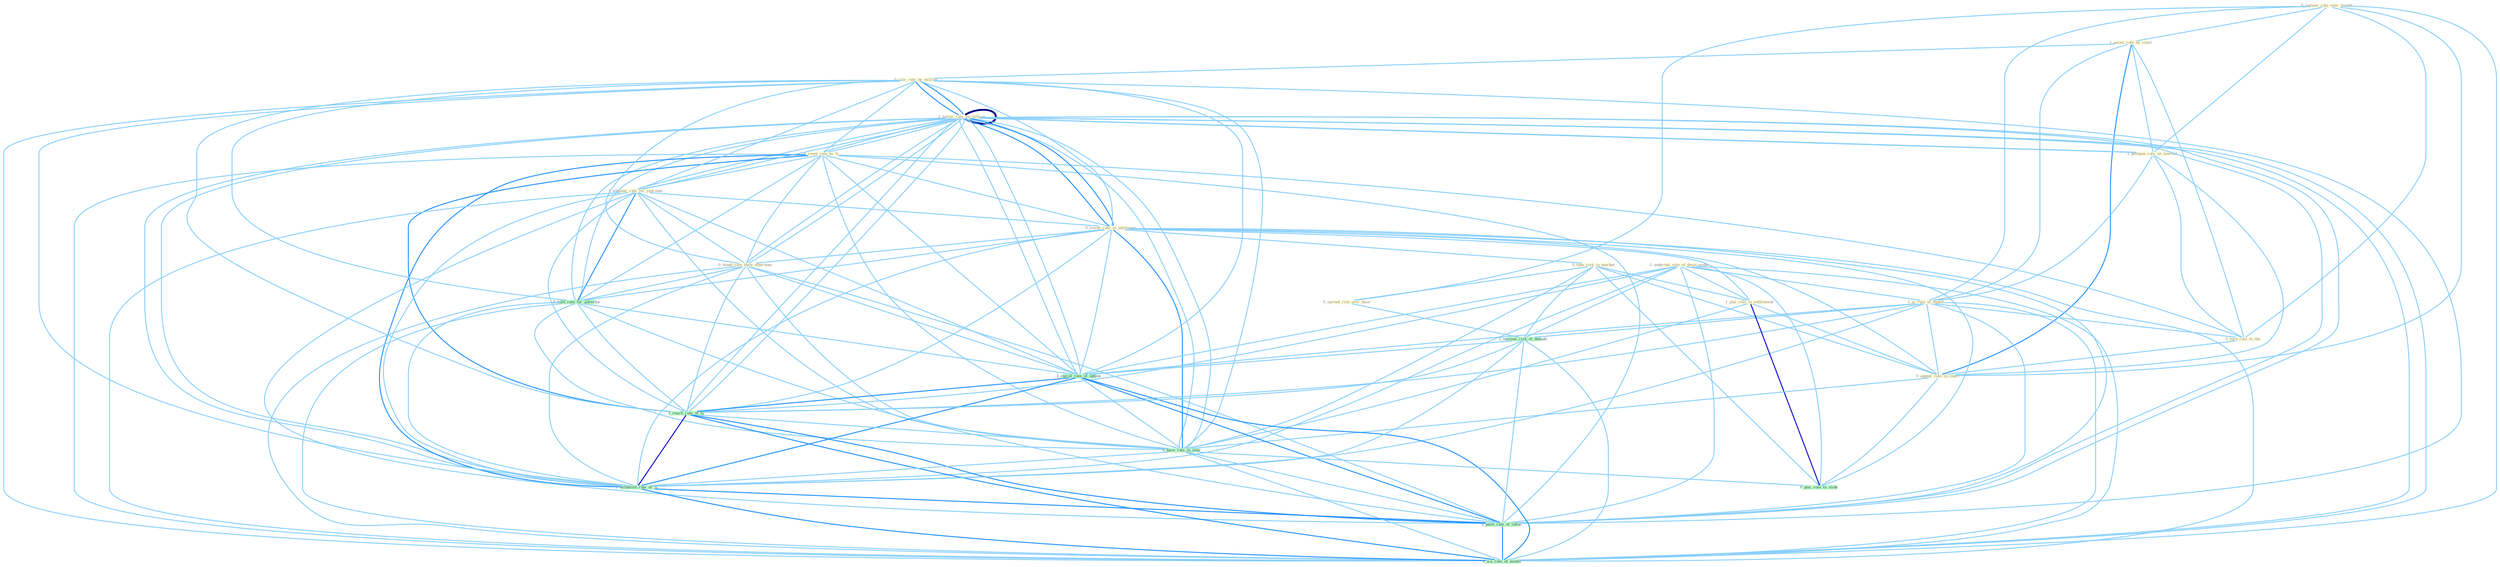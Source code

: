 Graph G{ 
    node
    [shape=polygon,style=filled,width=.5,height=.06,color="#BDFCC9",fixedsize=true,fontsize=4,
    fontcolor="#2f4f4f"];
    {node
    [color="#ffffe0", fontcolor="#8b7d6b"] "0_review_rule_over_month " "1_await_rule_by_court " "1_lower_rate_on_million " "0_reset_rate_to_% " "1_announc_rate_for_yearnum " "0_lower_rate_in_entitynam " "0_rais_rate_by_million " "0_found_rate_dure_othernum " "0_take_risk_in_market " "1_postpon_rule_on_lawsuit " "0_spread_risk_over_base " "1_undertak_role_of_decis-make " "1_is_rule_of_thumb " "1_plai_role_in_settlement " "0_turn_rule_to_the " "1_lower_rate_on_million " "0_appeal_rule_in_court "}
{node [color="#fff0f5", fontcolor="#b22222"]}
edge [color="#B0E2FF"];

	"0_review_rule_over_month " -- "1_await_rule_by_court " [w="1", color="#87cefa" ];
	"0_review_rule_over_month " -- "1_postpon_rule_on_lawsuit " [w="1", color="#87cefa" ];
	"0_review_rule_over_month " -- "0_spread_risk_over_base " [w="1", color="#87cefa" ];
	"0_review_rule_over_month " -- "1_is_rule_of_thumb " [w="1", color="#87cefa" ];
	"0_review_rule_over_month " -- "0_turn_rule_to_the " [w="1", color="#87cefa" ];
	"0_review_rule_over_month " -- "0_appeal_rule_in_court " [w="1", color="#87cefa" ];
	"0_review_rule_over_month " -- "1_wa_rate_of_month " [w="1", color="#87cefa" ];
	"1_await_rule_by_court " -- "0_rais_rate_by_million " [w="1", color="#87cefa" ];
	"1_await_rule_by_court " -- "1_postpon_rule_on_lawsuit " [w="1", color="#87cefa" ];
	"1_await_rule_by_court " -- "1_is_rule_of_thumb " [w="1", color="#87cefa" ];
	"1_await_rule_by_court " -- "0_turn_rule_to_the " [w="1", color="#87cefa" ];
	"1_await_rule_by_court " -- "0_appeal_rule_in_court " [w="2", color="#1e90ff" , len=0.8];
	"1_lower_rate_on_million " -- "0_reset_rate_to_% " [w="1", color="#87cefa" ];
	"1_lower_rate_on_million " -- "1_announc_rate_for_yearnum " [w="1", color="#87cefa" ];
	"1_lower_rate_on_million " -- "0_lower_rate_in_entitynam " [w="2", color="#1e90ff" , len=0.8];
	"1_lower_rate_on_million " -- "0_rais_rate_by_million " [w="2", color="#1e90ff" , len=0.8];
	"1_lower_rate_on_million " -- "0_found_rate_dure_othernum " [w="1", color="#87cefa" ];
	"1_lower_rate_on_million " -- "1_postpon_rule_on_lawsuit " [w="1", color="#87cefa" ];
	"1_lower_rate_on_million " -- "1_lower_rate_on_million " [w="4", style=bold, color="#000080", len=0.4];
	"1_lower_rate_on_million " -- "0_hold_rate_for_advertis " [w="1", color="#87cefa" ];
	"1_lower_rate_on_million " -- "1_calcul_rate_of_option " [w="1", color="#87cefa" ];
	"1_lower_rate_on_million " -- "1_reach_rate_of_% " [w="1", color="#87cefa" ];
	"1_lower_rate_on_million " -- "0_have_rate_in_year " [w="1", color="#87cefa" ];
	"1_lower_rate_on_million " -- "1_establish_rate_of_% " [w="1", color="#87cefa" ];
	"1_lower_rate_on_million " -- "1_push_rate_of_inflat " [w="1", color="#87cefa" ];
	"1_lower_rate_on_million " -- "1_wa_rate_of_month " [w="1", color="#87cefa" ];
	"0_reset_rate_to_% " -- "1_announc_rate_for_yearnum " [w="1", color="#87cefa" ];
	"0_reset_rate_to_% " -- "0_lower_rate_in_entitynam " [w="1", color="#87cefa" ];
	"0_reset_rate_to_% " -- "0_rais_rate_by_million " [w="1", color="#87cefa" ];
	"0_reset_rate_to_% " -- "0_found_rate_dure_othernum " [w="1", color="#87cefa" ];
	"0_reset_rate_to_% " -- "0_turn_rule_to_the " [w="1", color="#87cefa" ];
	"0_reset_rate_to_% " -- "1_lower_rate_on_million " [w="1", color="#87cefa" ];
	"0_reset_rate_to_% " -- "0_hold_rate_for_advertis " [w="1", color="#87cefa" ];
	"0_reset_rate_to_% " -- "1_calcul_rate_of_option " [w="1", color="#87cefa" ];
	"0_reset_rate_to_% " -- "1_reach_rate_of_% " [w="2", color="#1e90ff" , len=0.8];
	"0_reset_rate_to_% " -- "0_have_rate_in_year " [w="1", color="#87cefa" ];
	"0_reset_rate_to_% " -- "1_establish_rate_of_% " [w="2", color="#1e90ff" , len=0.8];
	"0_reset_rate_to_% " -- "1_push_rate_of_inflat " [w="1", color="#87cefa" ];
	"0_reset_rate_to_% " -- "1_wa_rate_of_month " [w="1", color="#87cefa" ];
	"1_announc_rate_for_yearnum " -- "0_lower_rate_in_entitynam " [w="1", color="#87cefa" ];
	"1_announc_rate_for_yearnum " -- "0_rais_rate_by_million " [w="1", color="#87cefa" ];
	"1_announc_rate_for_yearnum " -- "0_found_rate_dure_othernum " [w="1", color="#87cefa" ];
	"1_announc_rate_for_yearnum " -- "1_lower_rate_on_million " [w="1", color="#87cefa" ];
	"1_announc_rate_for_yearnum " -- "0_hold_rate_for_advertis " [w="2", color="#1e90ff" , len=0.8];
	"1_announc_rate_for_yearnum " -- "1_calcul_rate_of_option " [w="1", color="#87cefa" ];
	"1_announc_rate_for_yearnum " -- "1_reach_rate_of_% " [w="1", color="#87cefa" ];
	"1_announc_rate_for_yearnum " -- "0_have_rate_in_year " [w="1", color="#87cefa" ];
	"1_announc_rate_for_yearnum " -- "1_establish_rate_of_% " [w="1", color="#87cefa" ];
	"1_announc_rate_for_yearnum " -- "1_push_rate_of_inflat " [w="1", color="#87cefa" ];
	"1_announc_rate_for_yearnum " -- "1_wa_rate_of_month " [w="1", color="#87cefa" ];
	"0_lower_rate_in_entitynam " -- "0_rais_rate_by_million " [w="1", color="#87cefa" ];
	"0_lower_rate_in_entitynam " -- "0_found_rate_dure_othernum " [w="1", color="#87cefa" ];
	"0_lower_rate_in_entitynam " -- "0_take_risk_in_market " [w="1", color="#87cefa" ];
	"0_lower_rate_in_entitynam " -- "1_plai_role_in_settlement " [w="1", color="#87cefa" ];
	"0_lower_rate_in_entitynam " -- "1_lower_rate_on_million " [w="2", color="#1e90ff" , len=0.8];
	"0_lower_rate_in_entitynam " -- "0_appeal_rule_in_court " [w="1", color="#87cefa" ];
	"0_lower_rate_in_entitynam " -- "0_hold_rate_for_advertis " [w="1", color="#87cefa" ];
	"0_lower_rate_in_entitynam " -- "1_calcul_rate_of_option " [w="1", color="#87cefa" ];
	"0_lower_rate_in_entitynam " -- "1_reach_rate_of_% " [w="1", color="#87cefa" ];
	"0_lower_rate_in_entitynam " -- "0_have_rate_in_year " [w="2", color="#1e90ff" , len=0.8];
	"0_lower_rate_in_entitynam " -- "1_establish_rate_of_% " [w="1", color="#87cefa" ];
	"0_lower_rate_in_entitynam " -- "0_plai_role_in_slide " [w="1", color="#87cefa" ];
	"0_lower_rate_in_entitynam " -- "1_push_rate_of_inflat " [w="1", color="#87cefa" ];
	"0_lower_rate_in_entitynam " -- "1_wa_rate_of_month " [w="1", color="#87cefa" ];
	"0_rais_rate_by_million " -- "0_found_rate_dure_othernum " [w="1", color="#87cefa" ];
	"0_rais_rate_by_million " -- "1_lower_rate_on_million " [w="2", color="#1e90ff" , len=0.8];
	"0_rais_rate_by_million " -- "0_hold_rate_for_advertis " [w="1", color="#87cefa" ];
	"0_rais_rate_by_million " -- "1_calcul_rate_of_option " [w="1", color="#87cefa" ];
	"0_rais_rate_by_million " -- "1_reach_rate_of_% " [w="1", color="#87cefa" ];
	"0_rais_rate_by_million " -- "0_have_rate_in_year " [w="1", color="#87cefa" ];
	"0_rais_rate_by_million " -- "1_establish_rate_of_% " [w="1", color="#87cefa" ];
	"0_rais_rate_by_million " -- "1_push_rate_of_inflat " [w="1", color="#87cefa" ];
	"0_rais_rate_by_million " -- "1_wa_rate_of_month " [w="1", color="#87cefa" ];
	"0_found_rate_dure_othernum " -- "1_lower_rate_on_million " [w="1", color="#87cefa" ];
	"0_found_rate_dure_othernum " -- "0_hold_rate_for_advertis " [w="1", color="#87cefa" ];
	"0_found_rate_dure_othernum " -- "1_calcul_rate_of_option " [w="1", color="#87cefa" ];
	"0_found_rate_dure_othernum " -- "1_reach_rate_of_% " [w="1", color="#87cefa" ];
	"0_found_rate_dure_othernum " -- "0_have_rate_in_year " [w="1", color="#87cefa" ];
	"0_found_rate_dure_othernum " -- "1_establish_rate_of_% " [w="1", color="#87cefa" ];
	"0_found_rate_dure_othernum " -- "1_push_rate_of_inflat " [w="1", color="#87cefa" ];
	"0_found_rate_dure_othernum " -- "1_wa_rate_of_month " [w="1", color="#87cefa" ];
	"0_take_risk_in_market " -- "0_spread_risk_over_base " [w="1", color="#87cefa" ];
	"0_take_risk_in_market " -- "1_plai_role_in_settlement " [w="1", color="#87cefa" ];
	"0_take_risk_in_market " -- "0_appeal_rule_in_court " [w="1", color="#87cefa" ];
	"0_take_risk_in_market " -- "1_increas_risk_of_default " [w="1", color="#87cefa" ];
	"0_take_risk_in_market " -- "0_have_rate_in_year " [w="1", color="#87cefa" ];
	"0_take_risk_in_market " -- "0_plai_role_in_slide " [w="1", color="#87cefa" ];
	"1_postpon_rule_on_lawsuit " -- "1_is_rule_of_thumb " [w="1", color="#87cefa" ];
	"1_postpon_rule_on_lawsuit " -- "0_turn_rule_to_the " [w="1", color="#87cefa" ];
	"1_postpon_rule_on_lawsuit " -- "1_lower_rate_on_million " [w="1", color="#87cefa" ];
	"1_postpon_rule_on_lawsuit " -- "0_appeal_rule_in_court " [w="1", color="#87cefa" ];
	"0_spread_risk_over_base " -- "1_increas_risk_of_default " [w="1", color="#87cefa" ];
	"1_undertak_role_of_decis-make " -- "1_is_rule_of_thumb " [w="1", color="#87cefa" ];
	"1_undertak_role_of_decis-make " -- "1_plai_role_in_settlement " [w="1", color="#87cefa" ];
	"1_undertak_role_of_decis-make " -- "1_increas_risk_of_default " [w="1", color="#87cefa" ];
	"1_undertak_role_of_decis-make " -- "1_calcul_rate_of_option " [w="1", color="#87cefa" ];
	"1_undertak_role_of_decis-make " -- "1_reach_rate_of_% " [w="1", color="#87cefa" ];
	"1_undertak_role_of_decis-make " -- "1_establish_rate_of_% " [w="1", color="#87cefa" ];
	"1_undertak_role_of_decis-make " -- "0_plai_role_in_slide " [w="1", color="#87cefa" ];
	"1_undertak_role_of_decis-make " -- "1_push_rate_of_inflat " [w="1", color="#87cefa" ];
	"1_undertak_role_of_decis-make " -- "1_wa_rate_of_month " [w="1", color="#87cefa" ];
	"1_is_rule_of_thumb " -- "0_turn_rule_to_the " [w="1", color="#87cefa" ];
	"1_is_rule_of_thumb " -- "0_appeal_rule_in_court " [w="1", color="#87cefa" ];
	"1_is_rule_of_thumb " -- "1_increas_risk_of_default " [w="1", color="#87cefa" ];
	"1_is_rule_of_thumb " -- "1_calcul_rate_of_option " [w="1", color="#87cefa" ];
	"1_is_rule_of_thumb " -- "1_reach_rate_of_% " [w="1", color="#87cefa" ];
	"1_is_rule_of_thumb " -- "1_establish_rate_of_% " [w="1", color="#87cefa" ];
	"1_is_rule_of_thumb " -- "1_push_rate_of_inflat " [w="1", color="#87cefa" ];
	"1_is_rule_of_thumb " -- "1_wa_rate_of_month " [w="1", color="#87cefa" ];
	"1_plai_role_in_settlement " -- "0_appeal_rule_in_court " [w="1", color="#87cefa" ];
	"1_plai_role_in_settlement " -- "0_have_rate_in_year " [w="1", color="#87cefa" ];
	"1_plai_role_in_settlement " -- "0_plai_role_in_slide " [w="3", color="#0000cd" , len=0.6];
	"0_turn_rule_to_the " -- "0_appeal_rule_in_court " [w="1", color="#87cefa" ];
	"1_lower_rate_on_million " -- "0_hold_rate_for_advertis " [w="1", color="#87cefa" ];
	"1_lower_rate_on_million " -- "1_calcul_rate_of_option " [w="1", color="#87cefa" ];
	"1_lower_rate_on_million " -- "1_reach_rate_of_% " [w="1", color="#87cefa" ];
	"1_lower_rate_on_million " -- "0_have_rate_in_year " [w="1", color="#87cefa" ];
	"1_lower_rate_on_million " -- "1_establish_rate_of_% " [w="1", color="#87cefa" ];
	"1_lower_rate_on_million " -- "1_push_rate_of_inflat " [w="1", color="#87cefa" ];
	"1_lower_rate_on_million " -- "1_wa_rate_of_month " [w="1", color="#87cefa" ];
	"0_appeal_rule_in_court " -- "0_have_rate_in_year " [w="1", color="#87cefa" ];
	"0_appeal_rule_in_court " -- "0_plai_role_in_slide " [w="1", color="#87cefa" ];
	"1_increas_risk_of_default " -- "1_calcul_rate_of_option " [w="1", color="#87cefa" ];
	"1_increas_risk_of_default " -- "1_reach_rate_of_% " [w="1", color="#87cefa" ];
	"1_increas_risk_of_default " -- "1_establish_rate_of_% " [w="1", color="#87cefa" ];
	"1_increas_risk_of_default " -- "1_push_rate_of_inflat " [w="1", color="#87cefa" ];
	"1_increas_risk_of_default " -- "1_wa_rate_of_month " [w="1", color="#87cefa" ];
	"0_hold_rate_for_advertis " -- "1_calcul_rate_of_option " [w="1", color="#87cefa" ];
	"0_hold_rate_for_advertis " -- "1_reach_rate_of_% " [w="1", color="#87cefa" ];
	"0_hold_rate_for_advertis " -- "0_have_rate_in_year " [w="1", color="#87cefa" ];
	"0_hold_rate_for_advertis " -- "1_establish_rate_of_% " [w="1", color="#87cefa" ];
	"0_hold_rate_for_advertis " -- "1_push_rate_of_inflat " [w="1", color="#87cefa" ];
	"0_hold_rate_for_advertis " -- "1_wa_rate_of_month " [w="1", color="#87cefa" ];
	"1_calcul_rate_of_option " -- "1_reach_rate_of_% " [w="2", color="#1e90ff" , len=0.8];
	"1_calcul_rate_of_option " -- "0_have_rate_in_year " [w="1", color="#87cefa" ];
	"1_calcul_rate_of_option " -- "1_establish_rate_of_% " [w="2", color="#1e90ff" , len=0.8];
	"1_calcul_rate_of_option " -- "1_push_rate_of_inflat " [w="2", color="#1e90ff" , len=0.8];
	"1_calcul_rate_of_option " -- "1_wa_rate_of_month " [w="2", color="#1e90ff" , len=0.8];
	"1_reach_rate_of_% " -- "0_have_rate_in_year " [w="1", color="#87cefa" ];
	"1_reach_rate_of_% " -- "1_establish_rate_of_% " [w="3", color="#0000cd" , len=0.6];
	"1_reach_rate_of_% " -- "1_push_rate_of_inflat " [w="2", color="#1e90ff" , len=0.8];
	"1_reach_rate_of_% " -- "1_wa_rate_of_month " [w="2", color="#1e90ff" , len=0.8];
	"0_have_rate_in_year " -- "1_establish_rate_of_% " [w="1", color="#87cefa" ];
	"0_have_rate_in_year " -- "0_plai_role_in_slide " [w="1", color="#87cefa" ];
	"0_have_rate_in_year " -- "1_push_rate_of_inflat " [w="1", color="#87cefa" ];
	"0_have_rate_in_year " -- "1_wa_rate_of_month " [w="1", color="#87cefa" ];
	"1_establish_rate_of_% " -- "1_push_rate_of_inflat " [w="2", color="#1e90ff" , len=0.8];
	"1_establish_rate_of_% " -- "1_wa_rate_of_month " [w="2", color="#1e90ff" , len=0.8];
	"1_push_rate_of_inflat " -- "1_wa_rate_of_month " [w="2", color="#1e90ff" , len=0.8];
}